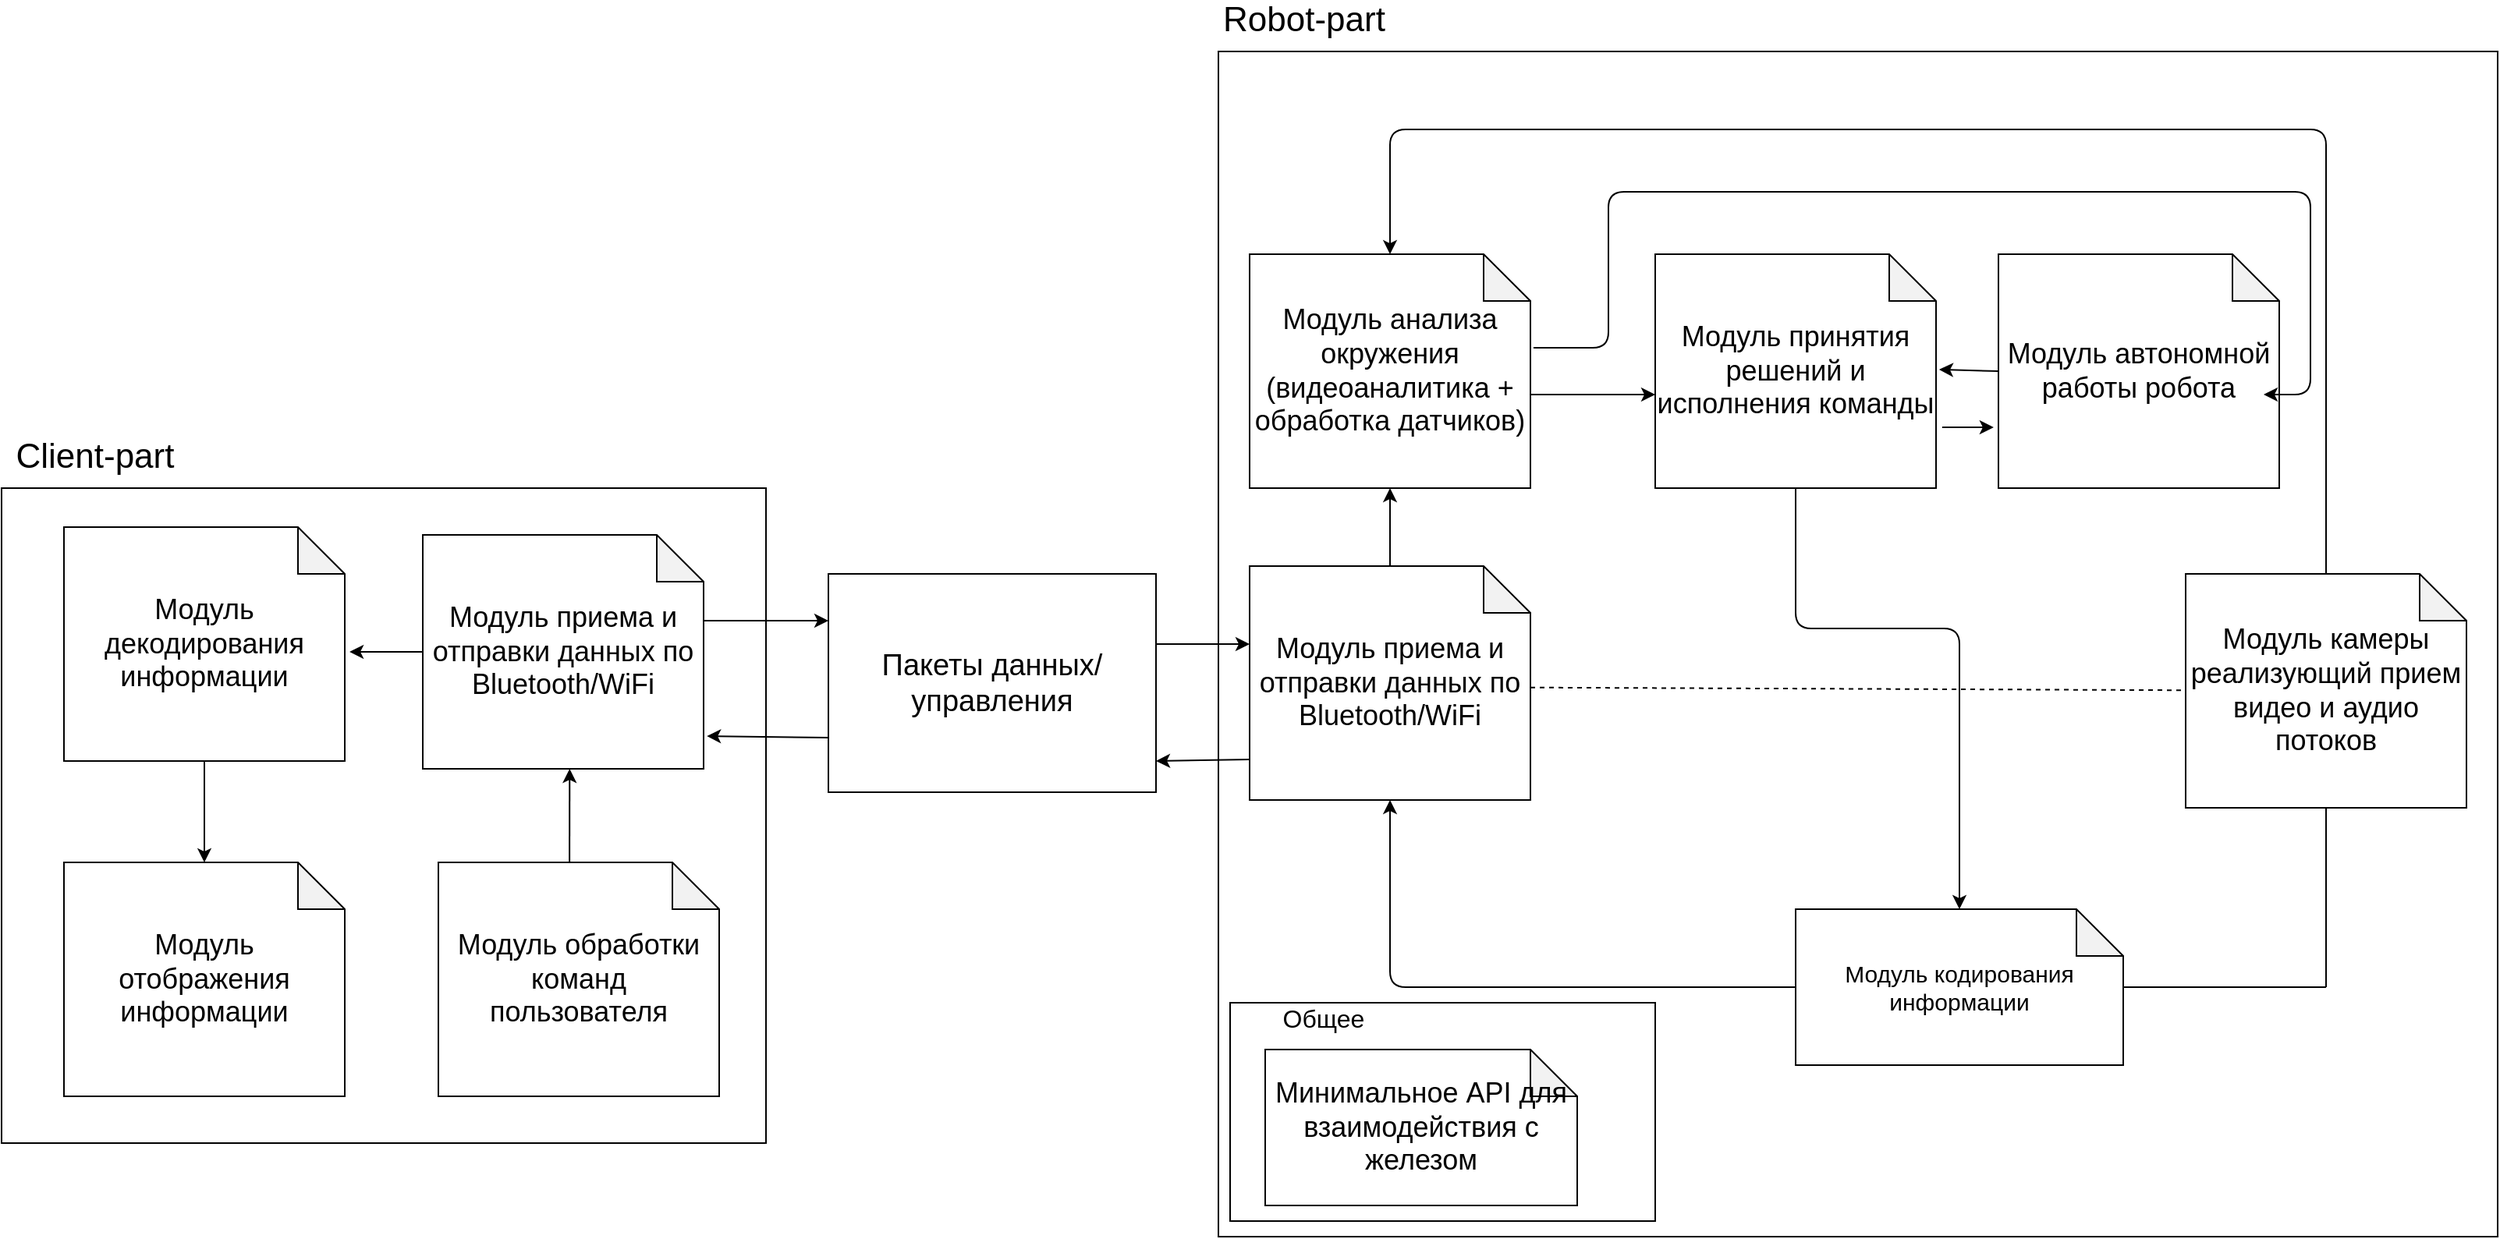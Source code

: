 <mxfile version="14.7.7" type="device"><diagram id="WIPKcL462n8Lv9EbZkkG" name="Page-1"><mxGraphModel dx="2729" dy="1019" grid="1" gridSize="10" guides="1" tooltips="1" connect="1" arrows="1" fold="1" page="1" pageScale="1" pageWidth="827" pageHeight="1169" math="0" shadow="0"><root><mxCell id="0"/><mxCell id="1" parent="0"/><mxCell id="_BWMceH9yy35TSBN9mc7-46" value="" style="rounded=0;whiteSpace=wrap;html=1;" vertex="1" parent="1"><mxGeometry x="350" y="110" width="820" height="760" as="geometry"/></mxCell><mxCell id="_BWMceH9yy35TSBN9mc7-3" value="" style="rounded=0;whiteSpace=wrap;html=1;" vertex="1" parent="1"><mxGeometry x="-430" y="390" width="490" height="420" as="geometry"/></mxCell><mxCell id="_BWMceH9yy35TSBN9mc7-4" value="&lt;font style=&quot;font-size: 22px&quot;&gt;Client-part&lt;/font&gt;" style="text;html=1;strokeColor=none;fillColor=none;align=center;verticalAlign=middle;whiteSpace=wrap;rounded=0;" vertex="1" parent="1"><mxGeometry x="-430" y="360" width="120" height="20" as="geometry"/></mxCell><mxCell id="_BWMceH9yy35TSBN9mc7-8" value="" style="endArrow=classic;html=1;entryX=0;entryY=0.5;entryDx=0;entryDy=0;entryPerimeter=0;exitX=1;exitY=0.406;exitDx=0;exitDy=0;exitPerimeter=0;" edge="1" parent="1"><mxGeometry width="50" height="50" relative="1" as="geometry"><mxPoint x="20" y="474.96" as="sourcePoint"/><mxPoint x="100" y="475" as="targetPoint"/></mxGeometry></mxCell><mxCell id="_BWMceH9yy35TSBN9mc7-12" value="" style="endArrow=classic;html=1;exitX=0;exitY=0.5;exitDx=0;exitDy=0;exitPerimeter=0;entryX=1.008;entryY=0.869;entryDx=0;entryDy=0;entryPerimeter=0;" edge="1" parent="1"><mxGeometry width="50" height="50" relative="1" as="geometry"><mxPoint x="100" y="550" as="sourcePoint"/><mxPoint x="22.08" y="549.04" as="targetPoint"/></mxGeometry></mxCell><mxCell id="_BWMceH9yy35TSBN9mc7-14" value="&lt;font style=&quot;font-size: 22px&quot;&gt;Robot-part&lt;/font&gt;" style="text;html=1;strokeColor=none;fillColor=none;align=center;verticalAlign=middle;whiteSpace=wrap;rounded=0;" vertex="1" parent="1"><mxGeometry x="350" y="80" width="110" height="20" as="geometry"/></mxCell><mxCell id="_BWMceH9yy35TSBN9mc7-15" value="&lt;font style=&quot;font-size: 18px&quot;&gt;Модуль приема и отправки данных по Bluetooth/WiFi&lt;/font&gt;" style="shape=note;whiteSpace=wrap;html=1;backgroundOutline=1;darkOpacity=0.05;" vertex="1" parent="1"><mxGeometry x="370" y="440" width="180" height="150" as="geometry"/></mxCell><mxCell id="_BWMceH9yy35TSBN9mc7-16" value="" style="endArrow=classic;html=1;exitX=0;exitY=0;exitDx=210;exitDy=50;exitPerimeter=0;" edge="1" parent="1"><mxGeometry width="50" height="50" relative="1" as="geometry"><mxPoint x="310" y="490" as="sourcePoint"/><mxPoint x="370" y="490" as="targetPoint"/></mxGeometry></mxCell><mxCell id="_BWMceH9yy35TSBN9mc7-17" value="" style="endArrow=classic;html=1;exitX=0;exitY=0.827;exitDx=0;exitDy=0;exitPerimeter=0;entryX=0;entryY=0;entryDx=210;entryDy=50;entryPerimeter=0;" edge="1" parent="1" source="_BWMceH9yy35TSBN9mc7-15"><mxGeometry width="50" height="50" relative="1" as="geometry"><mxPoint x="390" y="540" as="sourcePoint"/><mxPoint x="310" y="565" as="targetPoint"/></mxGeometry></mxCell><mxCell id="_BWMceH9yy35TSBN9mc7-19" value="&lt;font style=&quot;font-size: 18px&quot;&gt;Модуль камеры &lt;/font&gt;&lt;font style=&quot;font-size: 18px&quot;&gt;реализующий прием видео и аудио потоков &lt;/font&gt;" style="shape=note;whiteSpace=wrap;html=1;backgroundOutline=1;darkOpacity=0.05;" vertex="1" parent="1"><mxGeometry x="970" y="445" width="180" height="150" as="geometry"/></mxCell><mxCell id="_BWMceH9yy35TSBN9mc7-22" value="" style="endArrow=none;html=1;entryX=0.5;entryY=1;entryDx=0;entryDy=0;entryPerimeter=0;" edge="1" parent="1" target="_BWMceH9yy35TSBN9mc7-19"><mxGeometry width="50" height="50" relative="1" as="geometry"><mxPoint x="1060" y="710" as="sourcePoint"/><mxPoint x="440" y="490" as="targetPoint"/></mxGeometry></mxCell><mxCell id="_BWMceH9yy35TSBN9mc7-25" value="&lt;font style=&quot;font-size: 15px&quot;&gt;Модуль кодирования информации&lt;br&gt;&lt;/font&gt;" style="shape=note;whiteSpace=wrap;html=1;backgroundOutline=1;darkOpacity=0.05;" vertex="1" parent="1"><mxGeometry x="720" y="660" width="210" height="100" as="geometry"/></mxCell><mxCell id="_BWMceH9yy35TSBN9mc7-26" value="" style="endArrow=none;html=1;" edge="1" parent="1" target="_BWMceH9yy35TSBN9mc7-25"><mxGeometry width="50" height="50" relative="1" as="geometry"><mxPoint x="1060" y="710" as="sourcePoint"/><mxPoint x="460" y="710" as="targetPoint"/></mxGeometry></mxCell><mxCell id="_BWMceH9yy35TSBN9mc7-27" value="&lt;font style=&quot;font-size: 19px&quot;&gt;Пакеты данных/управления&lt;/font&gt;" style="rounded=0;whiteSpace=wrap;html=1;" vertex="1" parent="1"><mxGeometry x="100" y="445" width="210" height="140" as="geometry"/></mxCell><mxCell id="_BWMceH9yy35TSBN9mc7-29" value="&lt;font style=&quot;font-size: 18px&quot;&gt;Модуль анализа окружения (видеоаналитика + обработка датчиков)&lt;br&gt;&lt;/font&gt;" style="shape=note;whiteSpace=wrap;html=1;backgroundOutline=1;darkOpacity=0.05;" vertex="1" parent="1"><mxGeometry x="370" y="240" width="180" height="150" as="geometry"/></mxCell><mxCell id="_BWMceH9yy35TSBN9mc7-30" value="" style="endArrow=classic;html=1;exitX=0.5;exitY=0;exitDx=0;exitDy=0;exitPerimeter=0;entryX=0.5;entryY=1;entryDx=0;entryDy=0;entryPerimeter=0;" edge="1" parent="1" source="_BWMceH9yy35TSBN9mc7-15" target="_BWMceH9yy35TSBN9mc7-29"><mxGeometry width="50" height="50" relative="1" as="geometry"><mxPoint x="390" y="540" as="sourcePoint"/><mxPoint x="440" y="490" as="targetPoint"/></mxGeometry></mxCell><mxCell id="_BWMceH9yy35TSBN9mc7-32" value="" style="endArrow=classic;html=1;exitX=0;exitY=0;exitDx=180;exitDy=90;exitPerimeter=0;entryX=0;entryY=0.6;entryDx=0;entryDy=0;entryPerimeter=0;" edge="1" parent="1" source="_BWMceH9yy35TSBN9mc7-29" target="_BWMceH9yy35TSBN9mc7-35"><mxGeometry width="50" height="50" relative="1" as="geometry"><mxPoint x="390" y="540" as="sourcePoint"/><mxPoint x="630" y="330" as="targetPoint"/></mxGeometry></mxCell><mxCell id="_BWMceH9yy35TSBN9mc7-35" value="&lt;font style=&quot;font-size: 18px&quot;&gt;Модуль принятия решений и исполнения команды&lt;br&gt;&lt;/font&gt;" style="shape=note;whiteSpace=wrap;html=1;backgroundOutline=1;darkOpacity=0.05;" vertex="1" parent="1"><mxGeometry x="630" y="240" width="180" height="150" as="geometry"/></mxCell><mxCell id="_BWMceH9yy35TSBN9mc7-37" value="" style="endArrow=classic;html=1;exitX=0.5;exitY=1;exitDx=0;exitDy=0;exitPerimeter=0;entryX=0.5;entryY=0;entryDx=0;entryDy=0;entryPerimeter=0;" edge="1" parent="1" source="_BWMceH9yy35TSBN9mc7-35" target="_BWMceH9yy35TSBN9mc7-25"><mxGeometry width="50" height="50" relative="1" as="geometry"><mxPoint x="390" y="540" as="sourcePoint"/><mxPoint x="440" y="490" as="targetPoint"/><Array as="points"><mxPoint x="720" y="480"/><mxPoint x="825" y="480"/></Array></mxGeometry></mxCell><mxCell id="_BWMceH9yy35TSBN9mc7-38" value="" style="endArrow=none;dashed=1;html=1;exitX=1;exitY=0.519;exitDx=0;exitDy=0;exitPerimeter=0;" edge="1" parent="1" source="_BWMceH9yy35TSBN9mc7-15" target="_BWMceH9yy35TSBN9mc7-19"><mxGeometry width="50" height="50" relative="1" as="geometry"><mxPoint x="390" y="540" as="sourcePoint"/><mxPoint x="440" y="490" as="targetPoint"/></mxGeometry></mxCell><mxCell id="_BWMceH9yy35TSBN9mc7-39" value="" style="endArrow=classic;html=1;exitX=0.5;exitY=0;exitDx=0;exitDy=0;exitPerimeter=0;entryX=0.5;entryY=0;entryDx=0;entryDy=0;entryPerimeter=0;" edge="1" parent="1" source="_BWMceH9yy35TSBN9mc7-19" target="_BWMceH9yy35TSBN9mc7-29"><mxGeometry width="50" height="50" relative="1" as="geometry"><mxPoint x="390" y="540" as="sourcePoint"/><mxPoint x="440" y="490" as="targetPoint"/><Array as="points"><mxPoint x="1060" y="160"/><mxPoint x="460" y="160"/></Array></mxGeometry></mxCell><mxCell id="_BWMceH9yy35TSBN9mc7-42" value="&lt;font style=&quot;font-size: 18px&quot;&gt;Модуль автономной работы робота&lt;br&gt;&lt;/font&gt;" style="shape=note;whiteSpace=wrap;html=1;backgroundOutline=1;darkOpacity=0.05;" vertex="1" parent="1"><mxGeometry x="850" y="240" width="180" height="150" as="geometry"/></mxCell><mxCell id="_BWMceH9yy35TSBN9mc7-43" value="" style="endArrow=classic;html=1;exitX=0;exitY=0.5;exitDx=0;exitDy=0;exitPerimeter=0;entryX=1.011;entryY=0.493;entryDx=0;entryDy=0;entryPerimeter=0;" edge="1" parent="1" source="_BWMceH9yy35TSBN9mc7-42" target="_BWMceH9yy35TSBN9mc7-35"><mxGeometry width="50" height="50" relative="1" as="geometry"><mxPoint x="390" y="540" as="sourcePoint"/><mxPoint x="440" y="490" as="targetPoint"/></mxGeometry></mxCell><mxCell id="_BWMceH9yy35TSBN9mc7-44" value="" style="endArrow=classic;html=1;entryX=-0.017;entryY=0.74;entryDx=0;entryDy=0;entryPerimeter=0;exitX=1.022;exitY=0.74;exitDx=0;exitDy=0;exitPerimeter=0;" edge="1" parent="1" source="_BWMceH9yy35TSBN9mc7-35" target="_BWMceH9yy35TSBN9mc7-42"><mxGeometry width="50" height="50" relative="1" as="geometry"><mxPoint x="390" y="540" as="sourcePoint"/><mxPoint x="440" y="490" as="targetPoint"/></mxGeometry></mxCell><mxCell id="_BWMceH9yy35TSBN9mc7-45" value="" style="endArrow=classic;html=1;exitX=1.011;exitY=0.4;exitDx=0;exitDy=0;exitPerimeter=0;" edge="1" parent="1" source="_BWMceH9yy35TSBN9mc7-29"><mxGeometry width="50" height="50" relative="1" as="geometry"><mxPoint x="390" y="540" as="sourcePoint"/><mxPoint x="1020" y="330" as="targetPoint"/><Array as="points"><mxPoint x="600" y="300"/><mxPoint x="600" y="200"/><mxPoint x="1050" y="200"/><mxPoint x="1050" y="330"/></Array></mxGeometry></mxCell><mxCell id="_BWMceH9yy35TSBN9mc7-47" value="" style="endArrow=classic;html=1;entryX=0.5;entryY=1;entryDx=0;entryDy=0;entryPerimeter=0;exitX=0;exitY=0.5;exitDx=0;exitDy=0;exitPerimeter=0;" edge="1" parent="1" source="_BWMceH9yy35TSBN9mc7-25" target="_BWMceH9yy35TSBN9mc7-15"><mxGeometry width="50" height="50" relative="1" as="geometry"><mxPoint x="390" y="540" as="sourcePoint"/><mxPoint x="440" y="490" as="targetPoint"/><Array as="points"><mxPoint x="460" y="710"/></Array></mxGeometry></mxCell><mxCell id="_BWMceH9yy35TSBN9mc7-48" value="&lt;font style=&quot;font-size: 18px&quot;&gt;Модуль приема и отправки данных по Bluetooth/WiFi&lt;/font&gt;" style="shape=note;whiteSpace=wrap;html=1;backgroundOutline=1;darkOpacity=0.05;" vertex="1" parent="1"><mxGeometry x="-160" y="420" width="180" height="150" as="geometry"/></mxCell><mxCell id="_BWMceH9yy35TSBN9mc7-50" value="&lt;font style=&quot;font-size: 18px&quot;&gt;Модуль декодирования информации&lt;br&gt;&lt;/font&gt;" style="shape=note;whiteSpace=wrap;html=1;backgroundOutline=1;darkOpacity=0.05;" vertex="1" parent="1"><mxGeometry x="-390" y="415" width="180" height="150" as="geometry"/></mxCell><mxCell id="_BWMceH9yy35TSBN9mc7-51" value="" style="endArrow=classic;html=1;exitX=0;exitY=0.5;exitDx=0;exitDy=0;exitPerimeter=0;entryX=1.017;entryY=0.533;entryDx=0;entryDy=0;entryPerimeter=0;" edge="1" parent="1" source="_BWMceH9yy35TSBN9mc7-48" target="_BWMceH9yy35TSBN9mc7-50"><mxGeometry width="50" height="50" relative="1" as="geometry"><mxPoint x="200" y="570" as="sourcePoint"/><mxPoint x="-207" y="499" as="targetPoint"/></mxGeometry></mxCell><mxCell id="_BWMceH9yy35TSBN9mc7-53" value="&lt;font style=&quot;font-size: 18px&quot;&gt;Модуль обработки команд пользователя&lt;/font&gt;" style="shape=note;whiteSpace=wrap;html=1;backgroundOutline=1;darkOpacity=0.05;" vertex="1" parent="1"><mxGeometry x="-150" y="630" width="180" height="150" as="geometry"/></mxCell><mxCell id="_BWMceH9yy35TSBN9mc7-56" value="" style="endArrow=classic;html=1;exitX=0.467;exitY=0;exitDx=0;exitDy=0;exitPerimeter=0;entryX=0.523;entryY=1;entryDx=0;entryDy=0;entryPerimeter=0;" edge="1" parent="1" source="_BWMceH9yy35TSBN9mc7-53" target="_BWMceH9yy35TSBN9mc7-48"><mxGeometry width="50" height="50" relative="1" as="geometry"><mxPoint x="200" y="570" as="sourcePoint"/><mxPoint x="-60" y="570" as="targetPoint"/></mxGeometry></mxCell><mxCell id="_BWMceH9yy35TSBN9mc7-57" style="edgeStyle=orthogonalEdgeStyle;rounded=0;orthogonalLoop=1;jettySize=auto;html=1;exitX=0.5;exitY=1;exitDx=0;exitDy=0;exitPerimeter=0;" edge="1" parent="1" source="_BWMceH9yy35TSBN9mc7-48" target="_BWMceH9yy35TSBN9mc7-48"><mxGeometry relative="1" as="geometry"/></mxCell><mxCell id="_BWMceH9yy35TSBN9mc7-61" value="&lt;font style=&quot;font-size: 18px&quot;&gt;Модуль отображения информации&lt;br&gt;&lt;/font&gt;" style="shape=note;whiteSpace=wrap;html=1;backgroundOutline=1;darkOpacity=0.05;" vertex="1" parent="1"><mxGeometry x="-390" y="630" width="180" height="150" as="geometry"/></mxCell><mxCell id="_BWMceH9yy35TSBN9mc7-62" value="" style="endArrow=classic;html=1;exitX=0.5;exitY=1;exitDx=0;exitDy=0;exitPerimeter=0;" edge="1" parent="1" source="_BWMceH9yy35TSBN9mc7-50" target="_BWMceH9yy35TSBN9mc7-61"><mxGeometry width="50" height="50" relative="1" as="geometry"><mxPoint x="200" y="600" as="sourcePoint"/><mxPoint x="250" y="550" as="targetPoint"/></mxGeometry></mxCell><mxCell id="_BWMceH9yy35TSBN9mc7-65" value="" style="rounded=0;whiteSpace=wrap;html=1;" vertex="1" parent="1"><mxGeometry x="357.5" y="720" width="272.5" height="140" as="geometry"/></mxCell><mxCell id="_BWMceH9yy35TSBN9mc7-59" value="&lt;font style=&quot;font-size: 18px&quot;&gt;Минимальное API для взаимодействия с железом&lt;/font&gt;" style="shape=note;whiteSpace=wrap;html=1;backgroundOutline=1;darkOpacity=0.05;" vertex="1" parent="1"><mxGeometry x="380" y="750" width="200" height="100" as="geometry"/></mxCell><mxCell id="_BWMceH9yy35TSBN9mc7-58" value="&lt;font style=&quot;font-size: 16px&quot;&gt;Общее&lt;/font&gt;" style="text;html=1;strokeColor=none;fillColor=none;align=center;verticalAlign=middle;whiteSpace=wrap;rounded=0;" vertex="1" parent="1"><mxGeometry x="380" y="720" width="75" height="20" as="geometry"/></mxCell></root></mxGraphModel></diagram></mxfile>